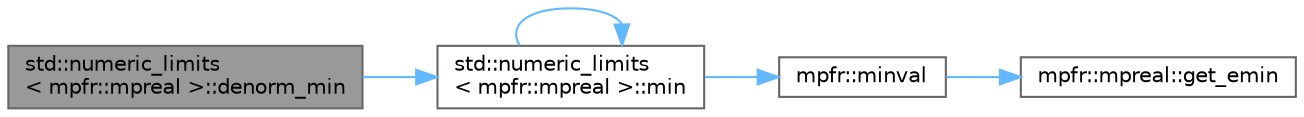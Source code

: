 digraph "std::numeric_limits&lt; mpfr::mpreal &gt;::denorm_min"
{
 // LATEX_PDF_SIZE
  bgcolor="transparent";
  edge [fontname=Helvetica,fontsize=10,labelfontname=Helvetica,labelfontsize=10];
  node [fontname=Helvetica,fontsize=10,shape=box,height=0.2,width=0.4];
  rankdir="LR";
  Node1 [id="Node000001",label="std::numeric_limits\l\< mpfr::mpreal \>::denorm_min",height=0.2,width=0.4,color="gray40", fillcolor="grey60", style="filled", fontcolor="black",tooltip=" "];
  Node1 -> Node2 [id="edge1_Node000001_Node000002",color="steelblue1",style="solid",tooltip=" "];
  Node2 [id="Node000002",label="std::numeric_limits\l\< mpfr::mpreal \>::min",height=0.2,width=0.4,color="grey40", fillcolor="white", style="filled",URL="$classstd_1_1numeric__limits_3_01mpfr_1_1mpreal_01_4.html#af7c9b870c2f3c04356b655ff7d62bd97",tooltip=" "];
  Node2 -> Node2 [id="edge2_Node000002_Node000002",color="steelblue1",style="solid",tooltip=" "];
  Node2 -> Node3 [id="edge3_Node000002_Node000003",color="steelblue1",style="solid",tooltip=" "];
  Node3 [id="Node000003",label="mpfr::minval",height=0.2,width=0.4,color="grey40", fillcolor="white", style="filled",URL="$namespacempfr.html#a55c33a2e33adf3ed6f1cdca5536d8f8f",tooltip=" "];
  Node3 -> Node4 [id="edge4_Node000003_Node000004",color="steelblue1",style="solid",tooltip=" "];
  Node4 [id="Node000004",label="mpfr::mpreal::get_emin",height=0.2,width=0.4,color="grey40", fillcolor="white", style="filled",URL="$classmpfr_1_1mpreal.html#a36e85ed79db09759c34ed7fd3633f6f8",tooltip=" "];
}
